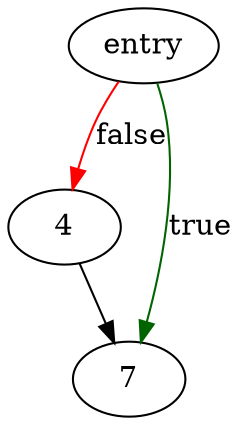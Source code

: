 digraph "fadvise" {
	// Node definitions.
	2 [label=entry];
	4;
	7;

	// Edge definitions.
	2 -> 4 [
		color=red
		label=false
	];
	2 -> 7 [
		color=darkgreen
		label=true
	];
	4 -> 7;
}
